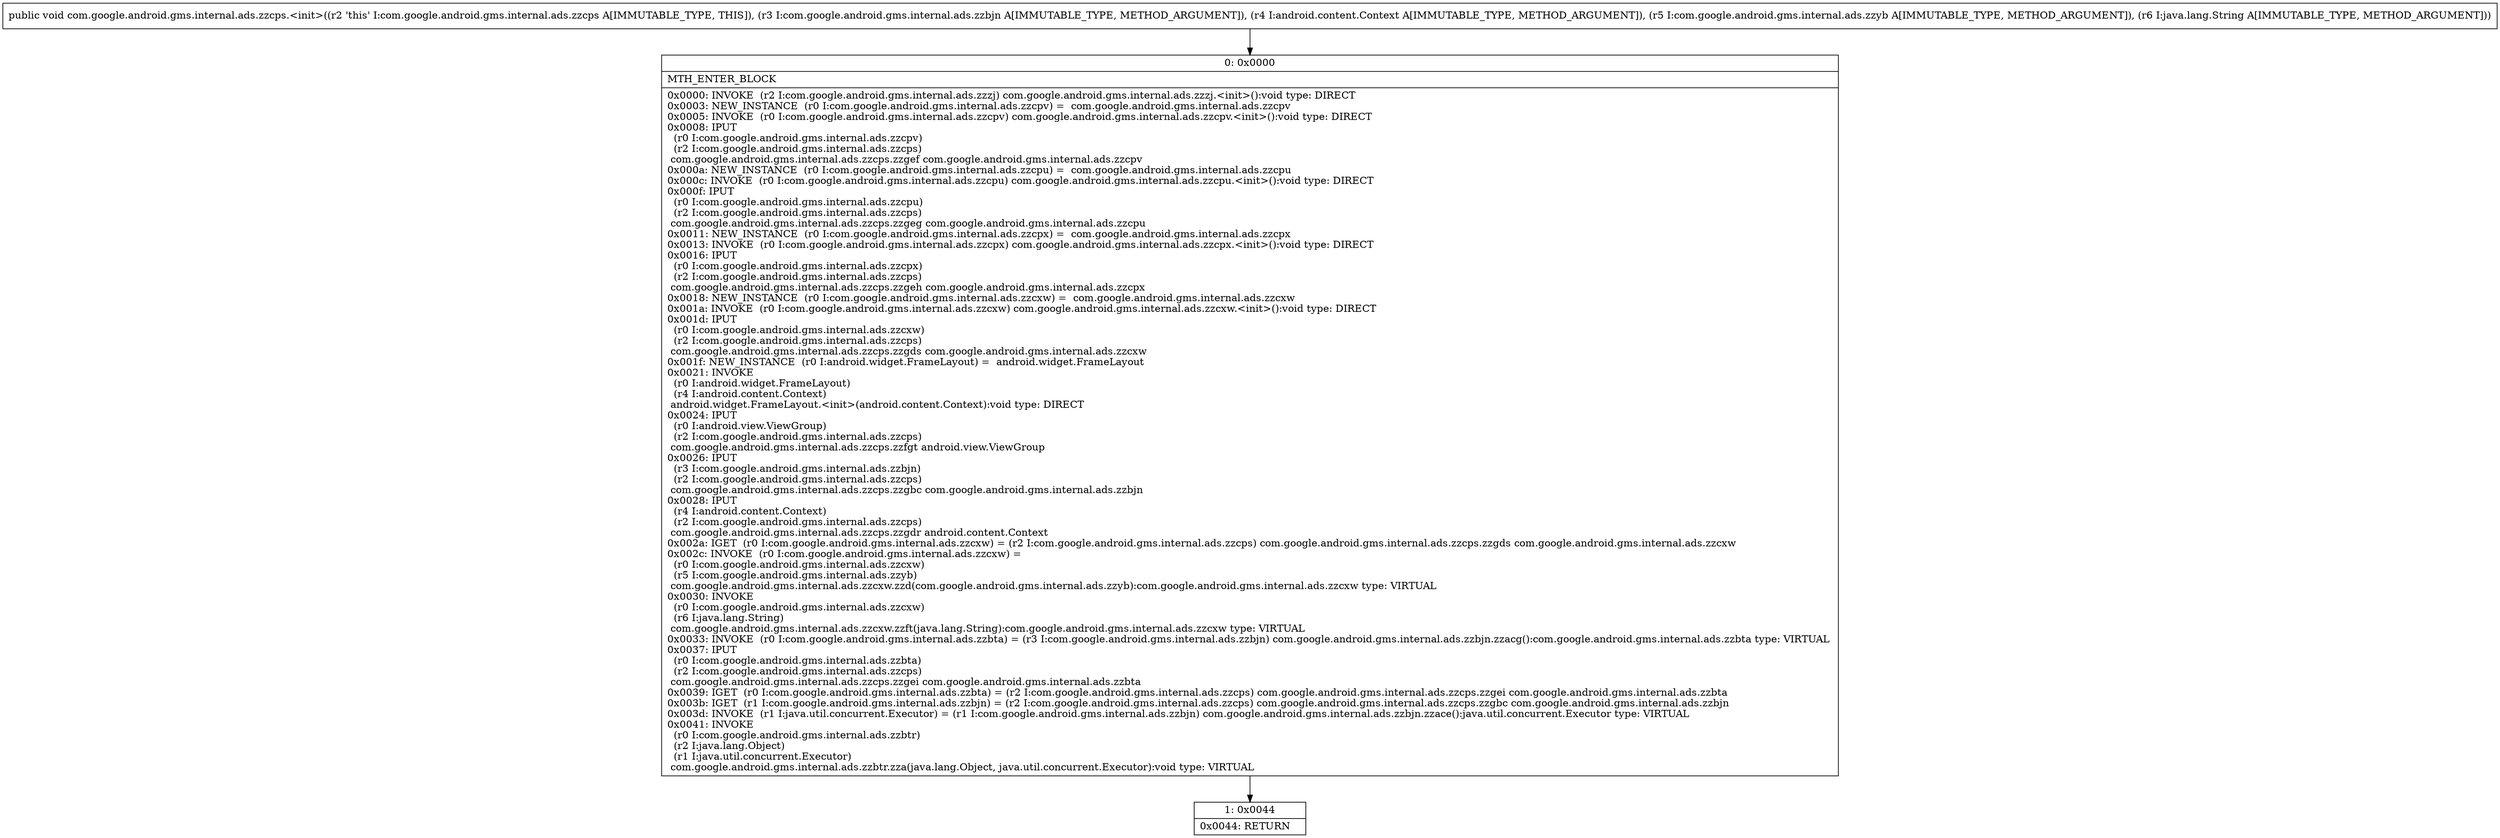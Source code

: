 digraph "CFG forcom.google.android.gms.internal.ads.zzcps.\<init\>(Lcom\/google\/android\/gms\/internal\/ads\/zzbjn;Landroid\/content\/Context;Lcom\/google\/android\/gms\/internal\/ads\/zzyb;Ljava\/lang\/String;)V" {
Node_0 [shape=record,label="{0\:\ 0x0000|MTH_ENTER_BLOCK\l|0x0000: INVOKE  (r2 I:com.google.android.gms.internal.ads.zzzj) com.google.android.gms.internal.ads.zzzj.\<init\>():void type: DIRECT \l0x0003: NEW_INSTANCE  (r0 I:com.google.android.gms.internal.ads.zzcpv) =  com.google.android.gms.internal.ads.zzcpv \l0x0005: INVOKE  (r0 I:com.google.android.gms.internal.ads.zzcpv) com.google.android.gms.internal.ads.zzcpv.\<init\>():void type: DIRECT \l0x0008: IPUT  \l  (r0 I:com.google.android.gms.internal.ads.zzcpv)\l  (r2 I:com.google.android.gms.internal.ads.zzcps)\l com.google.android.gms.internal.ads.zzcps.zzgef com.google.android.gms.internal.ads.zzcpv \l0x000a: NEW_INSTANCE  (r0 I:com.google.android.gms.internal.ads.zzcpu) =  com.google.android.gms.internal.ads.zzcpu \l0x000c: INVOKE  (r0 I:com.google.android.gms.internal.ads.zzcpu) com.google.android.gms.internal.ads.zzcpu.\<init\>():void type: DIRECT \l0x000f: IPUT  \l  (r0 I:com.google.android.gms.internal.ads.zzcpu)\l  (r2 I:com.google.android.gms.internal.ads.zzcps)\l com.google.android.gms.internal.ads.zzcps.zzgeg com.google.android.gms.internal.ads.zzcpu \l0x0011: NEW_INSTANCE  (r0 I:com.google.android.gms.internal.ads.zzcpx) =  com.google.android.gms.internal.ads.zzcpx \l0x0013: INVOKE  (r0 I:com.google.android.gms.internal.ads.zzcpx) com.google.android.gms.internal.ads.zzcpx.\<init\>():void type: DIRECT \l0x0016: IPUT  \l  (r0 I:com.google.android.gms.internal.ads.zzcpx)\l  (r2 I:com.google.android.gms.internal.ads.zzcps)\l com.google.android.gms.internal.ads.zzcps.zzgeh com.google.android.gms.internal.ads.zzcpx \l0x0018: NEW_INSTANCE  (r0 I:com.google.android.gms.internal.ads.zzcxw) =  com.google.android.gms.internal.ads.zzcxw \l0x001a: INVOKE  (r0 I:com.google.android.gms.internal.ads.zzcxw) com.google.android.gms.internal.ads.zzcxw.\<init\>():void type: DIRECT \l0x001d: IPUT  \l  (r0 I:com.google.android.gms.internal.ads.zzcxw)\l  (r2 I:com.google.android.gms.internal.ads.zzcps)\l com.google.android.gms.internal.ads.zzcps.zzgds com.google.android.gms.internal.ads.zzcxw \l0x001f: NEW_INSTANCE  (r0 I:android.widget.FrameLayout) =  android.widget.FrameLayout \l0x0021: INVOKE  \l  (r0 I:android.widget.FrameLayout)\l  (r4 I:android.content.Context)\l android.widget.FrameLayout.\<init\>(android.content.Context):void type: DIRECT \l0x0024: IPUT  \l  (r0 I:android.view.ViewGroup)\l  (r2 I:com.google.android.gms.internal.ads.zzcps)\l com.google.android.gms.internal.ads.zzcps.zzfgt android.view.ViewGroup \l0x0026: IPUT  \l  (r3 I:com.google.android.gms.internal.ads.zzbjn)\l  (r2 I:com.google.android.gms.internal.ads.zzcps)\l com.google.android.gms.internal.ads.zzcps.zzgbc com.google.android.gms.internal.ads.zzbjn \l0x0028: IPUT  \l  (r4 I:android.content.Context)\l  (r2 I:com.google.android.gms.internal.ads.zzcps)\l com.google.android.gms.internal.ads.zzcps.zzgdr android.content.Context \l0x002a: IGET  (r0 I:com.google.android.gms.internal.ads.zzcxw) = (r2 I:com.google.android.gms.internal.ads.zzcps) com.google.android.gms.internal.ads.zzcps.zzgds com.google.android.gms.internal.ads.zzcxw \l0x002c: INVOKE  (r0 I:com.google.android.gms.internal.ads.zzcxw) = \l  (r0 I:com.google.android.gms.internal.ads.zzcxw)\l  (r5 I:com.google.android.gms.internal.ads.zzyb)\l com.google.android.gms.internal.ads.zzcxw.zzd(com.google.android.gms.internal.ads.zzyb):com.google.android.gms.internal.ads.zzcxw type: VIRTUAL \l0x0030: INVOKE  \l  (r0 I:com.google.android.gms.internal.ads.zzcxw)\l  (r6 I:java.lang.String)\l com.google.android.gms.internal.ads.zzcxw.zzft(java.lang.String):com.google.android.gms.internal.ads.zzcxw type: VIRTUAL \l0x0033: INVOKE  (r0 I:com.google.android.gms.internal.ads.zzbta) = (r3 I:com.google.android.gms.internal.ads.zzbjn) com.google.android.gms.internal.ads.zzbjn.zzacg():com.google.android.gms.internal.ads.zzbta type: VIRTUAL \l0x0037: IPUT  \l  (r0 I:com.google.android.gms.internal.ads.zzbta)\l  (r2 I:com.google.android.gms.internal.ads.zzcps)\l com.google.android.gms.internal.ads.zzcps.zzgei com.google.android.gms.internal.ads.zzbta \l0x0039: IGET  (r0 I:com.google.android.gms.internal.ads.zzbta) = (r2 I:com.google.android.gms.internal.ads.zzcps) com.google.android.gms.internal.ads.zzcps.zzgei com.google.android.gms.internal.ads.zzbta \l0x003b: IGET  (r1 I:com.google.android.gms.internal.ads.zzbjn) = (r2 I:com.google.android.gms.internal.ads.zzcps) com.google.android.gms.internal.ads.zzcps.zzgbc com.google.android.gms.internal.ads.zzbjn \l0x003d: INVOKE  (r1 I:java.util.concurrent.Executor) = (r1 I:com.google.android.gms.internal.ads.zzbjn) com.google.android.gms.internal.ads.zzbjn.zzace():java.util.concurrent.Executor type: VIRTUAL \l0x0041: INVOKE  \l  (r0 I:com.google.android.gms.internal.ads.zzbtr)\l  (r2 I:java.lang.Object)\l  (r1 I:java.util.concurrent.Executor)\l com.google.android.gms.internal.ads.zzbtr.zza(java.lang.Object, java.util.concurrent.Executor):void type: VIRTUAL \l}"];
Node_1 [shape=record,label="{1\:\ 0x0044|0x0044: RETURN   \l}"];
MethodNode[shape=record,label="{public void com.google.android.gms.internal.ads.zzcps.\<init\>((r2 'this' I:com.google.android.gms.internal.ads.zzcps A[IMMUTABLE_TYPE, THIS]), (r3 I:com.google.android.gms.internal.ads.zzbjn A[IMMUTABLE_TYPE, METHOD_ARGUMENT]), (r4 I:android.content.Context A[IMMUTABLE_TYPE, METHOD_ARGUMENT]), (r5 I:com.google.android.gms.internal.ads.zzyb A[IMMUTABLE_TYPE, METHOD_ARGUMENT]), (r6 I:java.lang.String A[IMMUTABLE_TYPE, METHOD_ARGUMENT])) }"];
MethodNode -> Node_0;
Node_0 -> Node_1;
}

